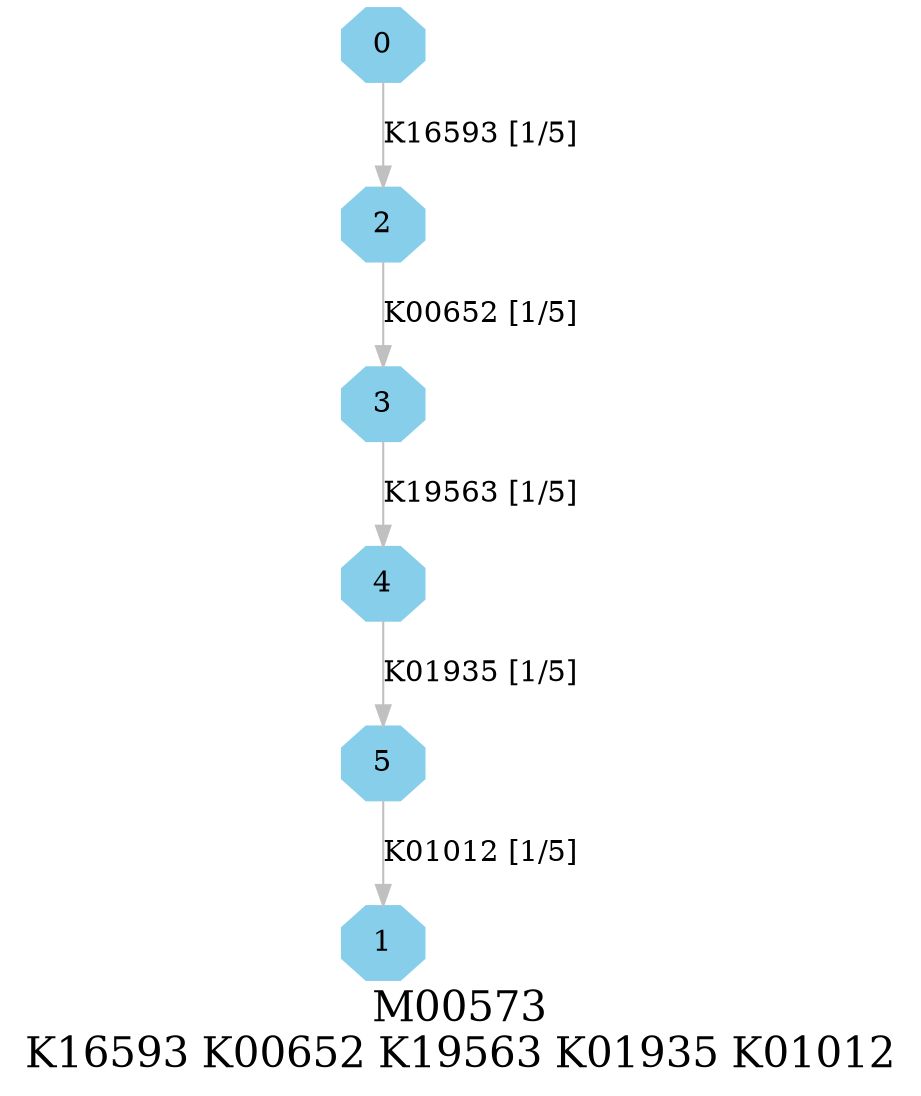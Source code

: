 digraph G {
graph [label="M00573
K16593 K00652 K19563 K01935 K01012",fontsize=20];
node [shape=box,style=filled];
edge [len=3,color=grey];
{node [width=.3,height=.3,shape=octagon,style=filled,color=skyblue] 0 1 2 3 4 5 }
0 -> 2 [label="K16593 [1/5]"];
2 -> 3 [label="K00652 [1/5]"];
3 -> 4 [label="K19563 [1/5]"];
4 -> 5 [label="K01935 [1/5]"];
5 -> 1 [label="K01012 [1/5]"];
}